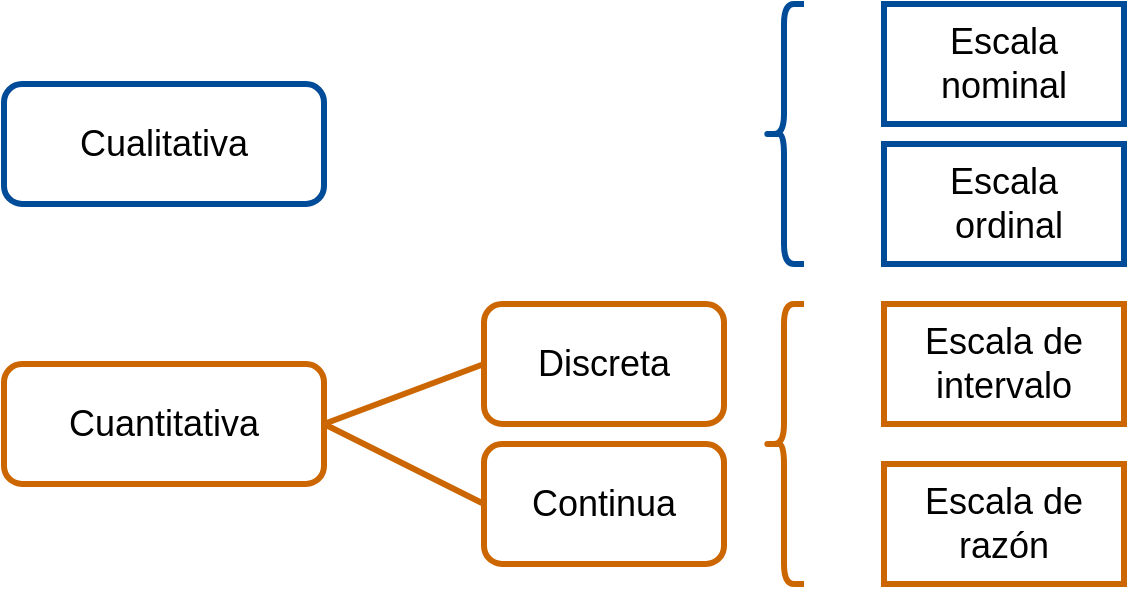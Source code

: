 <mxfile version="13.0.3" type="device"><diagram id="WH6bDqzZRVUvn5VitADp" name="Page-1"><mxGraphModel dx="1422" dy="843" grid="1" gridSize="10" guides="1" tooltips="1" connect="1" arrows="1" fold="1" page="1" pageScale="1" pageWidth="827" pageHeight="1169" math="0" shadow="0"><root><mxCell id="0"/><mxCell id="1" parent="0"/><mxCell id="GxWcyqzHquzjzyiuE4op-1" value="Cualitativa" style="rounded=1;whiteSpace=wrap;html=1;labelBackgroundColor=none;fontFamily=Helvetica;fontSize=18;fillColor=none;strokeColor=#004C99;fontStyle=0;strokeWidth=3;" parent="1" vertex="1"><mxGeometry x="80" y="50" width="160" height="60" as="geometry"/></mxCell><mxCell id="GxWcyqzHquzjzyiuE4op-2" value="Cuantitativa" style="rounded=1;whiteSpace=wrap;html=1;labelBackgroundColor=none;fontFamily=Helvetica;fontSize=18;fillColor=none;strokeColor=#CC6600;fontStyle=0;strokeWidth=3;" parent="1" vertex="1"><mxGeometry x="80" y="190" width="160" height="60" as="geometry"/></mxCell><mxCell id="GxWcyqzHquzjzyiuE4op-3" value="Discreta" style="rounded=1;whiteSpace=wrap;html=1;labelBackgroundColor=none;fontFamily=Helvetica;fontSize=18;fillColor=none;strokeColor=#CC6600;fontStyle=0;strokeWidth=3;" parent="1" vertex="1"><mxGeometry x="320" y="160" width="120" height="60" as="geometry"/></mxCell><mxCell id="GxWcyqzHquzjzyiuE4op-4" value="Continua" style="rounded=1;whiteSpace=wrap;html=1;labelBackgroundColor=none;fontFamily=Helvetica;fontSize=18;fillColor=none;strokeColor=#CC6600;fontStyle=0;strokeWidth=3;" parent="1" vertex="1"><mxGeometry x="320" y="230" width="120" height="60" as="geometry"/></mxCell><mxCell id="GxWcyqzHquzjzyiuE4op-5" value="" style="endArrow=none;html=1;fontFamily=Helvetica;fontSize=18;exitX=1;exitY=0.5;exitDx=0;exitDy=0;entryX=0;entryY=0.5;entryDx=0;entryDy=0;strokeWidth=3;strokeColor=#CC6600;fontStyle=0" parent="1" source="GxWcyqzHquzjzyiuE4op-2" target="GxWcyqzHquzjzyiuE4op-4" edge="1"><mxGeometry width="50" height="50" relative="1" as="geometry"><mxPoint x="90" y="290" as="sourcePoint"/><mxPoint x="140" y="240" as="targetPoint"/></mxGeometry></mxCell><mxCell id="GxWcyqzHquzjzyiuE4op-6" value="" style="endArrow=none;html=1;fontFamily=Helvetica;fontSize=18;entryX=1;entryY=0.5;entryDx=0;entryDy=0;exitX=0;exitY=0.5;exitDx=0;exitDy=0;strokeWidth=3;strokeColor=#CC6600;fontStyle=0" parent="1" source="GxWcyqzHquzjzyiuE4op-3" target="GxWcyqzHquzjzyiuE4op-2" edge="1"><mxGeometry width="50" height="50" relative="1" as="geometry"><mxPoint x="90" y="290" as="sourcePoint"/><mxPoint x="140" y="240" as="targetPoint"/></mxGeometry></mxCell><mxCell id="GxWcyqzHquzjzyiuE4op-7" value="Escala de intervalo" style="rounded=0;whiteSpace=wrap;html=1;fontSize=18;fontStyle=0;fontFamily=Helvetica;fillColor=none;strokeColor=#CC6600;strokeWidth=3;" parent="1" vertex="1"><mxGeometry x="520" y="160" width="120" height="60" as="geometry"/></mxCell><mxCell id="GxWcyqzHquzjzyiuE4op-8" value="Escala de razón" style="rounded=0;whiteSpace=wrap;html=1;fontSize=18;fontStyle=0;fontFamily=Helvetica;fillColor=none;strokeColor=#CC6600;strokeWidth=3;" parent="1" vertex="1"><mxGeometry x="520" y="240" width="120" height="60" as="geometry"/></mxCell><mxCell id="GxWcyqzHquzjzyiuE4op-9" value="Escala nominal" style="rounded=0;whiteSpace=wrap;html=1;fontSize=18;fontStyle=0;fontFamily=Helvetica;fillColor=none;strokeColor=#004C99;strokeWidth=3;" parent="1" vertex="1"><mxGeometry x="520" y="10" width="120" height="60" as="geometry"/></mxCell><mxCell id="GxWcyqzHquzjzyiuE4op-10" value="Escala&lt;br&gt;&amp;nbsp;ordinal" style="rounded=0;whiteSpace=wrap;html=1;fontSize=18;fontStyle=0;fontFamily=Helvetica;fillColor=none;strokeColor=#004C99;strokeWidth=3;" parent="1" vertex="1"><mxGeometry x="520" y="80" width="120" height="60" as="geometry"/></mxCell><mxCell id="GxWcyqzHquzjzyiuE4op-12" value="" style="shape=curlyBracket;whiteSpace=wrap;html=1;rounded=1;fontFamily=Helvetica;strokeWidth=3;strokeColor=#CC6600;fontStyle=0" parent="1" vertex="1"><mxGeometry x="460" y="160" width="20" height="140" as="geometry"/></mxCell><mxCell id="GxWcyqzHquzjzyiuE4op-13" value="" style="shape=curlyBracket;whiteSpace=wrap;html=1;rounded=1;fontFamily=Helvetica;strokeWidth=3;strokeColor=#004C99;fontStyle=0" parent="1" vertex="1"><mxGeometry x="460" y="10" width="20" height="130" as="geometry"/></mxCell></root></mxGraphModel></diagram></mxfile>